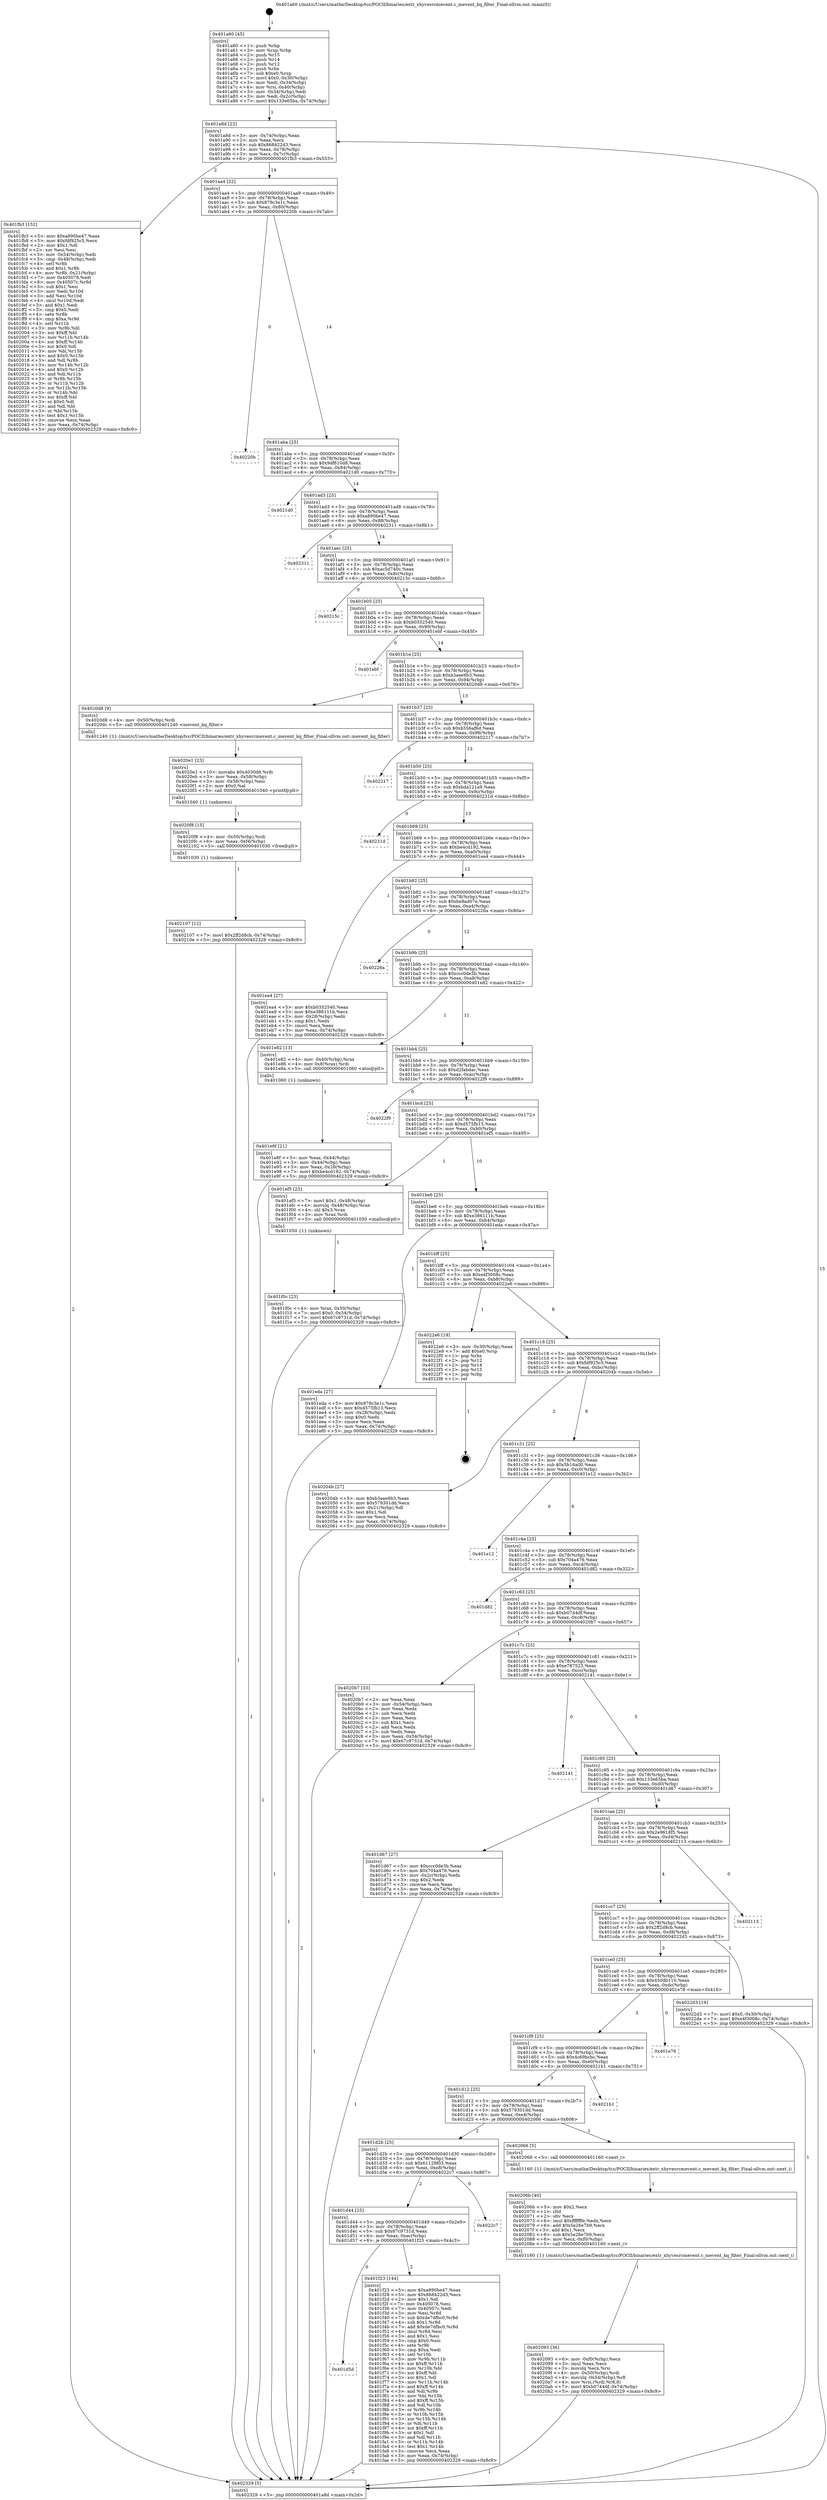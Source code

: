 digraph "0x401a60" {
  label = "0x401a60 (/mnt/c/Users/mathe/Desktop/tcc/POCII/binaries/extr_xhyvesrcmevent.c_mevent_kq_filter_Final-ollvm.out::main(0))"
  labelloc = "t"
  node[shape=record]

  Entry [label="",width=0.3,height=0.3,shape=circle,fillcolor=black,style=filled]
  "0x401a8d" [label="{
     0x401a8d [23]\l
     | [instrs]\l
     &nbsp;&nbsp;0x401a8d \<+3\>: mov -0x74(%rbp),%eax\l
     &nbsp;&nbsp;0x401a90 \<+2\>: mov %eax,%ecx\l
     &nbsp;&nbsp;0x401a92 \<+6\>: sub $0x868422d3,%ecx\l
     &nbsp;&nbsp;0x401a98 \<+3\>: mov %eax,-0x78(%rbp)\l
     &nbsp;&nbsp;0x401a9b \<+3\>: mov %ecx,-0x7c(%rbp)\l
     &nbsp;&nbsp;0x401a9e \<+6\>: je 0000000000401fb3 \<main+0x553\>\l
  }"]
  "0x401fb3" [label="{
     0x401fb3 [152]\l
     | [instrs]\l
     &nbsp;&nbsp;0x401fb3 \<+5\>: mov $0xa890be47,%eax\l
     &nbsp;&nbsp;0x401fb8 \<+5\>: mov $0xfdf925c5,%ecx\l
     &nbsp;&nbsp;0x401fbd \<+2\>: mov $0x1,%dl\l
     &nbsp;&nbsp;0x401fbf \<+2\>: xor %esi,%esi\l
     &nbsp;&nbsp;0x401fc1 \<+3\>: mov -0x54(%rbp),%edi\l
     &nbsp;&nbsp;0x401fc4 \<+3\>: cmp -0x48(%rbp),%edi\l
     &nbsp;&nbsp;0x401fc7 \<+4\>: setl %r8b\l
     &nbsp;&nbsp;0x401fcb \<+4\>: and $0x1,%r8b\l
     &nbsp;&nbsp;0x401fcf \<+4\>: mov %r8b,-0x21(%rbp)\l
     &nbsp;&nbsp;0x401fd3 \<+7\>: mov 0x405078,%edi\l
     &nbsp;&nbsp;0x401fda \<+8\>: mov 0x40507c,%r9d\l
     &nbsp;&nbsp;0x401fe2 \<+3\>: sub $0x1,%esi\l
     &nbsp;&nbsp;0x401fe5 \<+3\>: mov %edi,%r10d\l
     &nbsp;&nbsp;0x401fe8 \<+3\>: add %esi,%r10d\l
     &nbsp;&nbsp;0x401feb \<+4\>: imul %r10d,%edi\l
     &nbsp;&nbsp;0x401fef \<+3\>: and $0x1,%edi\l
     &nbsp;&nbsp;0x401ff2 \<+3\>: cmp $0x0,%edi\l
     &nbsp;&nbsp;0x401ff5 \<+4\>: sete %r8b\l
     &nbsp;&nbsp;0x401ff9 \<+4\>: cmp $0xa,%r9d\l
     &nbsp;&nbsp;0x401ffd \<+4\>: setl %r11b\l
     &nbsp;&nbsp;0x402001 \<+3\>: mov %r8b,%bl\l
     &nbsp;&nbsp;0x402004 \<+3\>: xor $0xff,%bl\l
     &nbsp;&nbsp;0x402007 \<+3\>: mov %r11b,%r14b\l
     &nbsp;&nbsp;0x40200a \<+4\>: xor $0xff,%r14b\l
     &nbsp;&nbsp;0x40200e \<+3\>: xor $0x0,%dl\l
     &nbsp;&nbsp;0x402011 \<+3\>: mov %bl,%r15b\l
     &nbsp;&nbsp;0x402014 \<+4\>: and $0x0,%r15b\l
     &nbsp;&nbsp;0x402018 \<+3\>: and %dl,%r8b\l
     &nbsp;&nbsp;0x40201b \<+3\>: mov %r14b,%r12b\l
     &nbsp;&nbsp;0x40201e \<+4\>: and $0x0,%r12b\l
     &nbsp;&nbsp;0x402022 \<+3\>: and %dl,%r11b\l
     &nbsp;&nbsp;0x402025 \<+3\>: or %r8b,%r15b\l
     &nbsp;&nbsp;0x402028 \<+3\>: or %r11b,%r12b\l
     &nbsp;&nbsp;0x40202b \<+3\>: xor %r12b,%r15b\l
     &nbsp;&nbsp;0x40202e \<+3\>: or %r14b,%bl\l
     &nbsp;&nbsp;0x402031 \<+3\>: xor $0xff,%bl\l
     &nbsp;&nbsp;0x402034 \<+3\>: or $0x0,%dl\l
     &nbsp;&nbsp;0x402037 \<+2\>: and %dl,%bl\l
     &nbsp;&nbsp;0x402039 \<+3\>: or %bl,%r15b\l
     &nbsp;&nbsp;0x40203c \<+4\>: test $0x1,%r15b\l
     &nbsp;&nbsp;0x402040 \<+3\>: cmovne %ecx,%eax\l
     &nbsp;&nbsp;0x402043 \<+3\>: mov %eax,-0x74(%rbp)\l
     &nbsp;&nbsp;0x402046 \<+5\>: jmp 0000000000402329 \<main+0x8c9\>\l
  }"]
  "0x401aa4" [label="{
     0x401aa4 [22]\l
     | [instrs]\l
     &nbsp;&nbsp;0x401aa4 \<+5\>: jmp 0000000000401aa9 \<main+0x49\>\l
     &nbsp;&nbsp;0x401aa9 \<+3\>: mov -0x78(%rbp),%eax\l
     &nbsp;&nbsp;0x401aac \<+5\>: sub $0x879c3e1c,%eax\l
     &nbsp;&nbsp;0x401ab1 \<+3\>: mov %eax,-0x80(%rbp)\l
     &nbsp;&nbsp;0x401ab4 \<+6\>: je 000000000040220b \<main+0x7ab\>\l
  }"]
  Exit [label="",width=0.3,height=0.3,shape=circle,fillcolor=black,style=filled,peripheries=2]
  "0x40220b" [label="{
     0x40220b\l
  }", style=dashed]
  "0x401aba" [label="{
     0x401aba [25]\l
     | [instrs]\l
     &nbsp;&nbsp;0x401aba \<+5\>: jmp 0000000000401abf \<main+0x5f\>\l
     &nbsp;&nbsp;0x401abf \<+3\>: mov -0x78(%rbp),%eax\l
     &nbsp;&nbsp;0x401ac2 \<+5\>: sub $0x9df610d8,%eax\l
     &nbsp;&nbsp;0x401ac7 \<+6\>: mov %eax,-0x84(%rbp)\l
     &nbsp;&nbsp;0x401acd \<+6\>: je 00000000004021d0 \<main+0x770\>\l
  }"]
  "0x402107" [label="{
     0x402107 [12]\l
     | [instrs]\l
     &nbsp;&nbsp;0x402107 \<+7\>: movl $0x2ff2d8cb,-0x74(%rbp)\l
     &nbsp;&nbsp;0x40210e \<+5\>: jmp 0000000000402329 \<main+0x8c9\>\l
  }"]
  "0x4021d0" [label="{
     0x4021d0\l
  }", style=dashed]
  "0x401ad3" [label="{
     0x401ad3 [25]\l
     | [instrs]\l
     &nbsp;&nbsp;0x401ad3 \<+5\>: jmp 0000000000401ad8 \<main+0x78\>\l
     &nbsp;&nbsp;0x401ad8 \<+3\>: mov -0x78(%rbp),%eax\l
     &nbsp;&nbsp;0x401adb \<+5\>: sub $0xa890be47,%eax\l
     &nbsp;&nbsp;0x401ae0 \<+6\>: mov %eax,-0x88(%rbp)\l
     &nbsp;&nbsp;0x401ae6 \<+6\>: je 0000000000402311 \<main+0x8b1\>\l
  }"]
  "0x4020f8" [label="{
     0x4020f8 [15]\l
     | [instrs]\l
     &nbsp;&nbsp;0x4020f8 \<+4\>: mov -0x50(%rbp),%rdi\l
     &nbsp;&nbsp;0x4020fc \<+6\>: mov %eax,-0xf4(%rbp)\l
     &nbsp;&nbsp;0x402102 \<+5\>: call 0000000000401030 \<free@plt\>\l
     | [calls]\l
     &nbsp;&nbsp;0x401030 \{1\} (unknown)\l
  }"]
  "0x402311" [label="{
     0x402311\l
  }", style=dashed]
  "0x401aec" [label="{
     0x401aec [25]\l
     | [instrs]\l
     &nbsp;&nbsp;0x401aec \<+5\>: jmp 0000000000401af1 \<main+0x91\>\l
     &nbsp;&nbsp;0x401af1 \<+3\>: mov -0x78(%rbp),%eax\l
     &nbsp;&nbsp;0x401af4 \<+5\>: sub $0xac5d740c,%eax\l
     &nbsp;&nbsp;0x401af9 \<+6\>: mov %eax,-0x8c(%rbp)\l
     &nbsp;&nbsp;0x401aff \<+6\>: je 000000000040215c \<main+0x6fc\>\l
  }"]
  "0x4020e1" [label="{
     0x4020e1 [23]\l
     | [instrs]\l
     &nbsp;&nbsp;0x4020e1 \<+10\>: movabs $0x4030d6,%rdi\l
     &nbsp;&nbsp;0x4020eb \<+3\>: mov %eax,-0x58(%rbp)\l
     &nbsp;&nbsp;0x4020ee \<+3\>: mov -0x58(%rbp),%esi\l
     &nbsp;&nbsp;0x4020f1 \<+2\>: mov $0x0,%al\l
     &nbsp;&nbsp;0x4020f3 \<+5\>: call 0000000000401040 \<printf@plt\>\l
     | [calls]\l
     &nbsp;&nbsp;0x401040 \{1\} (unknown)\l
  }"]
  "0x40215c" [label="{
     0x40215c\l
  }", style=dashed]
  "0x401b05" [label="{
     0x401b05 [25]\l
     | [instrs]\l
     &nbsp;&nbsp;0x401b05 \<+5\>: jmp 0000000000401b0a \<main+0xaa\>\l
     &nbsp;&nbsp;0x401b0a \<+3\>: mov -0x78(%rbp),%eax\l
     &nbsp;&nbsp;0x401b0d \<+5\>: sub $0xb0352540,%eax\l
     &nbsp;&nbsp;0x401b12 \<+6\>: mov %eax,-0x90(%rbp)\l
     &nbsp;&nbsp;0x401b18 \<+6\>: je 0000000000401ebf \<main+0x45f\>\l
  }"]
  "0x402093" [label="{
     0x402093 [36]\l
     | [instrs]\l
     &nbsp;&nbsp;0x402093 \<+6\>: mov -0xf0(%rbp),%ecx\l
     &nbsp;&nbsp;0x402099 \<+3\>: imul %eax,%ecx\l
     &nbsp;&nbsp;0x40209c \<+3\>: movslq %ecx,%rsi\l
     &nbsp;&nbsp;0x40209f \<+4\>: mov -0x50(%rbp),%rdi\l
     &nbsp;&nbsp;0x4020a3 \<+4\>: movslq -0x54(%rbp),%r8\l
     &nbsp;&nbsp;0x4020a7 \<+4\>: mov %rsi,(%rdi,%r8,8)\l
     &nbsp;&nbsp;0x4020ab \<+7\>: movl $0xb0744df,-0x74(%rbp)\l
     &nbsp;&nbsp;0x4020b2 \<+5\>: jmp 0000000000402329 \<main+0x8c9\>\l
  }"]
  "0x401ebf" [label="{
     0x401ebf\l
  }", style=dashed]
  "0x401b1e" [label="{
     0x401b1e [25]\l
     | [instrs]\l
     &nbsp;&nbsp;0x401b1e \<+5\>: jmp 0000000000401b23 \<main+0xc3\>\l
     &nbsp;&nbsp;0x401b23 \<+3\>: mov -0x78(%rbp),%eax\l
     &nbsp;&nbsp;0x401b26 \<+5\>: sub $0xb3aee9b3,%eax\l
     &nbsp;&nbsp;0x401b2b \<+6\>: mov %eax,-0x94(%rbp)\l
     &nbsp;&nbsp;0x401b31 \<+6\>: je 00000000004020d8 \<main+0x678\>\l
  }"]
  "0x40206b" [label="{
     0x40206b [40]\l
     | [instrs]\l
     &nbsp;&nbsp;0x40206b \<+5\>: mov $0x2,%ecx\l
     &nbsp;&nbsp;0x402070 \<+1\>: cltd\l
     &nbsp;&nbsp;0x402071 \<+2\>: idiv %ecx\l
     &nbsp;&nbsp;0x402073 \<+6\>: imul $0xfffffffe,%edx,%ecx\l
     &nbsp;&nbsp;0x402079 \<+6\>: add $0x5e26e7b9,%ecx\l
     &nbsp;&nbsp;0x40207f \<+3\>: add $0x1,%ecx\l
     &nbsp;&nbsp;0x402082 \<+6\>: sub $0x5e26e7b9,%ecx\l
     &nbsp;&nbsp;0x402088 \<+6\>: mov %ecx,-0xf0(%rbp)\l
     &nbsp;&nbsp;0x40208e \<+5\>: call 0000000000401160 \<next_i\>\l
     | [calls]\l
     &nbsp;&nbsp;0x401160 \{1\} (/mnt/c/Users/mathe/Desktop/tcc/POCII/binaries/extr_xhyvesrcmevent.c_mevent_kq_filter_Final-ollvm.out::next_i)\l
  }"]
  "0x4020d8" [label="{
     0x4020d8 [9]\l
     | [instrs]\l
     &nbsp;&nbsp;0x4020d8 \<+4\>: mov -0x50(%rbp),%rdi\l
     &nbsp;&nbsp;0x4020dc \<+5\>: call 0000000000401240 \<mevent_kq_filter\>\l
     | [calls]\l
     &nbsp;&nbsp;0x401240 \{1\} (/mnt/c/Users/mathe/Desktop/tcc/POCII/binaries/extr_xhyvesrcmevent.c_mevent_kq_filter_Final-ollvm.out::mevent_kq_filter)\l
  }"]
  "0x401b37" [label="{
     0x401b37 [25]\l
     | [instrs]\l
     &nbsp;&nbsp;0x401b37 \<+5\>: jmp 0000000000401b3c \<main+0xdc\>\l
     &nbsp;&nbsp;0x401b3c \<+3\>: mov -0x78(%rbp),%eax\l
     &nbsp;&nbsp;0x401b3f \<+5\>: sub $0xb556af6d,%eax\l
     &nbsp;&nbsp;0x401b44 \<+6\>: mov %eax,-0x98(%rbp)\l
     &nbsp;&nbsp;0x401b4a \<+6\>: je 0000000000402217 \<main+0x7b7\>\l
  }"]
  "0x401d5d" [label="{
     0x401d5d\l
  }", style=dashed]
  "0x402217" [label="{
     0x402217\l
  }", style=dashed]
  "0x401b50" [label="{
     0x401b50 [25]\l
     | [instrs]\l
     &nbsp;&nbsp;0x401b50 \<+5\>: jmp 0000000000401b55 \<main+0xf5\>\l
     &nbsp;&nbsp;0x401b55 \<+3\>: mov -0x78(%rbp),%eax\l
     &nbsp;&nbsp;0x401b58 \<+5\>: sub $0xbda121a9,%eax\l
     &nbsp;&nbsp;0x401b5d \<+6\>: mov %eax,-0x9c(%rbp)\l
     &nbsp;&nbsp;0x401b63 \<+6\>: je 000000000040231d \<main+0x8bd\>\l
  }"]
  "0x401f23" [label="{
     0x401f23 [144]\l
     | [instrs]\l
     &nbsp;&nbsp;0x401f23 \<+5\>: mov $0xa890be47,%eax\l
     &nbsp;&nbsp;0x401f28 \<+5\>: mov $0x868422d3,%ecx\l
     &nbsp;&nbsp;0x401f2d \<+2\>: mov $0x1,%dl\l
     &nbsp;&nbsp;0x401f2f \<+7\>: mov 0x405078,%esi\l
     &nbsp;&nbsp;0x401f36 \<+7\>: mov 0x40507c,%edi\l
     &nbsp;&nbsp;0x401f3d \<+3\>: mov %esi,%r8d\l
     &nbsp;&nbsp;0x401f40 \<+7\>: sub $0xde7dfbc0,%r8d\l
     &nbsp;&nbsp;0x401f47 \<+4\>: sub $0x1,%r8d\l
     &nbsp;&nbsp;0x401f4b \<+7\>: add $0xde7dfbc0,%r8d\l
     &nbsp;&nbsp;0x401f52 \<+4\>: imul %r8d,%esi\l
     &nbsp;&nbsp;0x401f56 \<+3\>: and $0x1,%esi\l
     &nbsp;&nbsp;0x401f59 \<+3\>: cmp $0x0,%esi\l
     &nbsp;&nbsp;0x401f5c \<+4\>: sete %r9b\l
     &nbsp;&nbsp;0x401f60 \<+3\>: cmp $0xa,%edi\l
     &nbsp;&nbsp;0x401f63 \<+4\>: setl %r10b\l
     &nbsp;&nbsp;0x401f67 \<+3\>: mov %r9b,%r11b\l
     &nbsp;&nbsp;0x401f6a \<+4\>: xor $0xff,%r11b\l
     &nbsp;&nbsp;0x401f6e \<+3\>: mov %r10b,%bl\l
     &nbsp;&nbsp;0x401f71 \<+3\>: xor $0xff,%bl\l
     &nbsp;&nbsp;0x401f74 \<+3\>: xor $0x1,%dl\l
     &nbsp;&nbsp;0x401f77 \<+3\>: mov %r11b,%r14b\l
     &nbsp;&nbsp;0x401f7a \<+4\>: and $0xff,%r14b\l
     &nbsp;&nbsp;0x401f7e \<+3\>: and %dl,%r9b\l
     &nbsp;&nbsp;0x401f81 \<+3\>: mov %bl,%r15b\l
     &nbsp;&nbsp;0x401f84 \<+4\>: and $0xff,%r15b\l
     &nbsp;&nbsp;0x401f88 \<+3\>: and %dl,%r10b\l
     &nbsp;&nbsp;0x401f8b \<+3\>: or %r9b,%r14b\l
     &nbsp;&nbsp;0x401f8e \<+3\>: or %r10b,%r15b\l
     &nbsp;&nbsp;0x401f91 \<+3\>: xor %r15b,%r14b\l
     &nbsp;&nbsp;0x401f94 \<+3\>: or %bl,%r11b\l
     &nbsp;&nbsp;0x401f97 \<+4\>: xor $0xff,%r11b\l
     &nbsp;&nbsp;0x401f9b \<+3\>: or $0x1,%dl\l
     &nbsp;&nbsp;0x401f9e \<+3\>: and %dl,%r11b\l
     &nbsp;&nbsp;0x401fa1 \<+3\>: or %r11b,%r14b\l
     &nbsp;&nbsp;0x401fa4 \<+4\>: test $0x1,%r14b\l
     &nbsp;&nbsp;0x401fa8 \<+3\>: cmovne %ecx,%eax\l
     &nbsp;&nbsp;0x401fab \<+3\>: mov %eax,-0x74(%rbp)\l
     &nbsp;&nbsp;0x401fae \<+5\>: jmp 0000000000402329 \<main+0x8c9\>\l
  }"]
  "0x40231d" [label="{
     0x40231d\l
  }", style=dashed]
  "0x401b69" [label="{
     0x401b69 [25]\l
     | [instrs]\l
     &nbsp;&nbsp;0x401b69 \<+5\>: jmp 0000000000401b6e \<main+0x10e\>\l
     &nbsp;&nbsp;0x401b6e \<+3\>: mov -0x78(%rbp),%eax\l
     &nbsp;&nbsp;0x401b71 \<+5\>: sub $0xbe4cd192,%eax\l
     &nbsp;&nbsp;0x401b76 \<+6\>: mov %eax,-0xa0(%rbp)\l
     &nbsp;&nbsp;0x401b7c \<+6\>: je 0000000000401ea4 \<main+0x444\>\l
  }"]
  "0x401d44" [label="{
     0x401d44 [25]\l
     | [instrs]\l
     &nbsp;&nbsp;0x401d44 \<+5\>: jmp 0000000000401d49 \<main+0x2e9\>\l
     &nbsp;&nbsp;0x401d49 \<+3\>: mov -0x78(%rbp),%eax\l
     &nbsp;&nbsp;0x401d4c \<+5\>: sub $0x67c9731d,%eax\l
     &nbsp;&nbsp;0x401d51 \<+6\>: mov %eax,-0xec(%rbp)\l
     &nbsp;&nbsp;0x401d57 \<+6\>: je 0000000000401f23 \<main+0x4c3\>\l
  }"]
  "0x401ea4" [label="{
     0x401ea4 [27]\l
     | [instrs]\l
     &nbsp;&nbsp;0x401ea4 \<+5\>: mov $0xb0352540,%eax\l
     &nbsp;&nbsp;0x401ea9 \<+5\>: mov $0xe386111b,%ecx\l
     &nbsp;&nbsp;0x401eae \<+3\>: mov -0x28(%rbp),%edx\l
     &nbsp;&nbsp;0x401eb1 \<+3\>: cmp $0x1,%edx\l
     &nbsp;&nbsp;0x401eb4 \<+3\>: cmovl %ecx,%eax\l
     &nbsp;&nbsp;0x401eb7 \<+3\>: mov %eax,-0x74(%rbp)\l
     &nbsp;&nbsp;0x401eba \<+5\>: jmp 0000000000402329 \<main+0x8c9\>\l
  }"]
  "0x401b82" [label="{
     0x401b82 [25]\l
     | [instrs]\l
     &nbsp;&nbsp;0x401b82 \<+5\>: jmp 0000000000401b87 \<main+0x127\>\l
     &nbsp;&nbsp;0x401b87 \<+3\>: mov -0x78(%rbp),%eax\l
     &nbsp;&nbsp;0x401b8a \<+5\>: sub $0xbe9ad07e,%eax\l
     &nbsp;&nbsp;0x401b8f \<+6\>: mov %eax,-0xa4(%rbp)\l
     &nbsp;&nbsp;0x401b95 \<+6\>: je 000000000040226a \<main+0x80a\>\l
  }"]
  "0x4022c7" [label="{
     0x4022c7\l
  }", style=dashed]
  "0x40226a" [label="{
     0x40226a\l
  }", style=dashed]
  "0x401b9b" [label="{
     0x401b9b [25]\l
     | [instrs]\l
     &nbsp;&nbsp;0x401b9b \<+5\>: jmp 0000000000401ba0 \<main+0x140\>\l
     &nbsp;&nbsp;0x401ba0 \<+3\>: mov -0x78(%rbp),%eax\l
     &nbsp;&nbsp;0x401ba3 \<+5\>: sub $0xccc0de3b,%eax\l
     &nbsp;&nbsp;0x401ba8 \<+6\>: mov %eax,-0xa8(%rbp)\l
     &nbsp;&nbsp;0x401bae \<+6\>: je 0000000000401e82 \<main+0x422\>\l
  }"]
  "0x401d2b" [label="{
     0x401d2b [25]\l
     | [instrs]\l
     &nbsp;&nbsp;0x401d2b \<+5\>: jmp 0000000000401d30 \<main+0x2d0\>\l
     &nbsp;&nbsp;0x401d30 \<+3\>: mov -0x78(%rbp),%eax\l
     &nbsp;&nbsp;0x401d33 \<+5\>: sub $0x61129f03,%eax\l
     &nbsp;&nbsp;0x401d38 \<+6\>: mov %eax,-0xe8(%rbp)\l
     &nbsp;&nbsp;0x401d3e \<+6\>: je 00000000004022c7 \<main+0x867\>\l
  }"]
  "0x401e82" [label="{
     0x401e82 [13]\l
     | [instrs]\l
     &nbsp;&nbsp;0x401e82 \<+4\>: mov -0x40(%rbp),%rax\l
     &nbsp;&nbsp;0x401e86 \<+4\>: mov 0x8(%rax),%rdi\l
     &nbsp;&nbsp;0x401e8a \<+5\>: call 0000000000401060 \<atoi@plt\>\l
     | [calls]\l
     &nbsp;&nbsp;0x401060 \{1\} (unknown)\l
  }"]
  "0x401bb4" [label="{
     0x401bb4 [25]\l
     | [instrs]\l
     &nbsp;&nbsp;0x401bb4 \<+5\>: jmp 0000000000401bb9 \<main+0x159\>\l
     &nbsp;&nbsp;0x401bb9 \<+3\>: mov -0x78(%rbp),%eax\l
     &nbsp;&nbsp;0x401bbc \<+5\>: sub $0xd2fabdac,%eax\l
     &nbsp;&nbsp;0x401bc1 \<+6\>: mov %eax,-0xac(%rbp)\l
     &nbsp;&nbsp;0x401bc7 \<+6\>: je 00000000004022f9 \<main+0x899\>\l
  }"]
  "0x402066" [label="{
     0x402066 [5]\l
     | [instrs]\l
     &nbsp;&nbsp;0x402066 \<+5\>: call 0000000000401160 \<next_i\>\l
     | [calls]\l
     &nbsp;&nbsp;0x401160 \{1\} (/mnt/c/Users/mathe/Desktop/tcc/POCII/binaries/extr_xhyvesrcmevent.c_mevent_kq_filter_Final-ollvm.out::next_i)\l
  }"]
  "0x4022f9" [label="{
     0x4022f9\l
  }", style=dashed]
  "0x401bcd" [label="{
     0x401bcd [25]\l
     | [instrs]\l
     &nbsp;&nbsp;0x401bcd \<+5\>: jmp 0000000000401bd2 \<main+0x172\>\l
     &nbsp;&nbsp;0x401bd2 \<+3\>: mov -0x78(%rbp),%eax\l
     &nbsp;&nbsp;0x401bd5 \<+5\>: sub $0xd575fb13,%eax\l
     &nbsp;&nbsp;0x401bda \<+6\>: mov %eax,-0xb0(%rbp)\l
     &nbsp;&nbsp;0x401be0 \<+6\>: je 0000000000401ef5 \<main+0x495\>\l
  }"]
  "0x401d12" [label="{
     0x401d12 [25]\l
     | [instrs]\l
     &nbsp;&nbsp;0x401d12 \<+5\>: jmp 0000000000401d17 \<main+0x2b7\>\l
     &nbsp;&nbsp;0x401d17 \<+3\>: mov -0x78(%rbp),%eax\l
     &nbsp;&nbsp;0x401d1a \<+5\>: sub $0x579301dd,%eax\l
     &nbsp;&nbsp;0x401d1f \<+6\>: mov %eax,-0xe4(%rbp)\l
     &nbsp;&nbsp;0x401d25 \<+6\>: je 0000000000402066 \<main+0x606\>\l
  }"]
  "0x401ef5" [label="{
     0x401ef5 [23]\l
     | [instrs]\l
     &nbsp;&nbsp;0x401ef5 \<+7\>: movl $0x1,-0x48(%rbp)\l
     &nbsp;&nbsp;0x401efc \<+4\>: movslq -0x48(%rbp),%rax\l
     &nbsp;&nbsp;0x401f00 \<+4\>: shl $0x3,%rax\l
     &nbsp;&nbsp;0x401f04 \<+3\>: mov %rax,%rdi\l
     &nbsp;&nbsp;0x401f07 \<+5\>: call 0000000000401050 \<malloc@plt\>\l
     | [calls]\l
     &nbsp;&nbsp;0x401050 \{1\} (unknown)\l
  }"]
  "0x401be6" [label="{
     0x401be6 [25]\l
     | [instrs]\l
     &nbsp;&nbsp;0x401be6 \<+5\>: jmp 0000000000401beb \<main+0x18b\>\l
     &nbsp;&nbsp;0x401beb \<+3\>: mov -0x78(%rbp),%eax\l
     &nbsp;&nbsp;0x401bee \<+5\>: sub $0xe386111b,%eax\l
     &nbsp;&nbsp;0x401bf3 \<+6\>: mov %eax,-0xb4(%rbp)\l
     &nbsp;&nbsp;0x401bf9 \<+6\>: je 0000000000401eda \<main+0x47a\>\l
  }"]
  "0x4021b1" [label="{
     0x4021b1\l
  }", style=dashed]
  "0x401eda" [label="{
     0x401eda [27]\l
     | [instrs]\l
     &nbsp;&nbsp;0x401eda \<+5\>: mov $0x879c3e1c,%eax\l
     &nbsp;&nbsp;0x401edf \<+5\>: mov $0xd575fb13,%ecx\l
     &nbsp;&nbsp;0x401ee4 \<+3\>: mov -0x28(%rbp),%edx\l
     &nbsp;&nbsp;0x401ee7 \<+3\>: cmp $0x0,%edx\l
     &nbsp;&nbsp;0x401eea \<+3\>: cmove %ecx,%eax\l
     &nbsp;&nbsp;0x401eed \<+3\>: mov %eax,-0x74(%rbp)\l
     &nbsp;&nbsp;0x401ef0 \<+5\>: jmp 0000000000402329 \<main+0x8c9\>\l
  }"]
  "0x401bff" [label="{
     0x401bff [25]\l
     | [instrs]\l
     &nbsp;&nbsp;0x401bff \<+5\>: jmp 0000000000401c04 \<main+0x1a4\>\l
     &nbsp;&nbsp;0x401c04 \<+3\>: mov -0x78(%rbp),%eax\l
     &nbsp;&nbsp;0x401c07 \<+5\>: sub $0xe4f3008c,%eax\l
     &nbsp;&nbsp;0x401c0c \<+6\>: mov %eax,-0xb8(%rbp)\l
     &nbsp;&nbsp;0x401c12 \<+6\>: je 00000000004022e6 \<main+0x886\>\l
  }"]
  "0x401cf9" [label="{
     0x401cf9 [25]\l
     | [instrs]\l
     &nbsp;&nbsp;0x401cf9 \<+5\>: jmp 0000000000401cfe \<main+0x29e\>\l
     &nbsp;&nbsp;0x401cfe \<+3\>: mov -0x78(%rbp),%eax\l
     &nbsp;&nbsp;0x401d01 \<+5\>: sub $0x4c69bcbc,%eax\l
     &nbsp;&nbsp;0x401d06 \<+6\>: mov %eax,-0xe0(%rbp)\l
     &nbsp;&nbsp;0x401d0c \<+6\>: je 00000000004021b1 \<main+0x751\>\l
  }"]
  "0x4022e6" [label="{
     0x4022e6 [19]\l
     | [instrs]\l
     &nbsp;&nbsp;0x4022e6 \<+3\>: mov -0x30(%rbp),%eax\l
     &nbsp;&nbsp;0x4022e9 \<+7\>: add $0xe0,%rsp\l
     &nbsp;&nbsp;0x4022f0 \<+1\>: pop %rbx\l
     &nbsp;&nbsp;0x4022f1 \<+2\>: pop %r12\l
     &nbsp;&nbsp;0x4022f3 \<+2\>: pop %r14\l
     &nbsp;&nbsp;0x4022f5 \<+2\>: pop %r15\l
     &nbsp;&nbsp;0x4022f7 \<+1\>: pop %rbp\l
     &nbsp;&nbsp;0x4022f8 \<+1\>: ret\l
  }"]
  "0x401c18" [label="{
     0x401c18 [25]\l
     | [instrs]\l
     &nbsp;&nbsp;0x401c18 \<+5\>: jmp 0000000000401c1d \<main+0x1bd\>\l
     &nbsp;&nbsp;0x401c1d \<+3\>: mov -0x78(%rbp),%eax\l
     &nbsp;&nbsp;0x401c20 \<+5\>: sub $0xfdf925c5,%eax\l
     &nbsp;&nbsp;0x401c25 \<+6\>: mov %eax,-0xbc(%rbp)\l
     &nbsp;&nbsp;0x401c2b \<+6\>: je 000000000040204b \<main+0x5eb\>\l
  }"]
  "0x401e76" [label="{
     0x401e76\l
  }", style=dashed]
  "0x40204b" [label="{
     0x40204b [27]\l
     | [instrs]\l
     &nbsp;&nbsp;0x40204b \<+5\>: mov $0xb3aee9b3,%eax\l
     &nbsp;&nbsp;0x402050 \<+5\>: mov $0x579301dd,%ecx\l
     &nbsp;&nbsp;0x402055 \<+3\>: mov -0x21(%rbp),%dl\l
     &nbsp;&nbsp;0x402058 \<+3\>: test $0x1,%dl\l
     &nbsp;&nbsp;0x40205b \<+3\>: cmovne %ecx,%eax\l
     &nbsp;&nbsp;0x40205e \<+3\>: mov %eax,-0x74(%rbp)\l
     &nbsp;&nbsp;0x402061 \<+5\>: jmp 0000000000402329 \<main+0x8c9\>\l
  }"]
  "0x401c31" [label="{
     0x401c31 [25]\l
     | [instrs]\l
     &nbsp;&nbsp;0x401c31 \<+5\>: jmp 0000000000401c36 \<main+0x1d6\>\l
     &nbsp;&nbsp;0x401c36 \<+3\>: mov -0x78(%rbp),%eax\l
     &nbsp;&nbsp;0x401c39 \<+5\>: sub $0x5b16a00,%eax\l
     &nbsp;&nbsp;0x401c3e \<+6\>: mov %eax,-0xc0(%rbp)\l
     &nbsp;&nbsp;0x401c44 \<+6\>: je 0000000000401e12 \<main+0x3b2\>\l
  }"]
  "0x401ce0" [label="{
     0x401ce0 [25]\l
     | [instrs]\l
     &nbsp;&nbsp;0x401ce0 \<+5\>: jmp 0000000000401ce5 \<main+0x285\>\l
     &nbsp;&nbsp;0x401ce5 \<+3\>: mov -0x78(%rbp),%eax\l
     &nbsp;&nbsp;0x401ce8 \<+5\>: sub $0x450db110,%eax\l
     &nbsp;&nbsp;0x401ced \<+6\>: mov %eax,-0xdc(%rbp)\l
     &nbsp;&nbsp;0x401cf3 \<+6\>: je 0000000000401e76 \<main+0x416\>\l
  }"]
  "0x401e12" [label="{
     0x401e12\l
  }", style=dashed]
  "0x401c4a" [label="{
     0x401c4a [25]\l
     | [instrs]\l
     &nbsp;&nbsp;0x401c4a \<+5\>: jmp 0000000000401c4f \<main+0x1ef\>\l
     &nbsp;&nbsp;0x401c4f \<+3\>: mov -0x78(%rbp),%eax\l
     &nbsp;&nbsp;0x401c52 \<+5\>: sub $0x704a476,%eax\l
     &nbsp;&nbsp;0x401c57 \<+6\>: mov %eax,-0xc4(%rbp)\l
     &nbsp;&nbsp;0x401c5d \<+6\>: je 0000000000401d82 \<main+0x322\>\l
  }"]
  "0x4022d3" [label="{
     0x4022d3 [19]\l
     | [instrs]\l
     &nbsp;&nbsp;0x4022d3 \<+7\>: movl $0x0,-0x30(%rbp)\l
     &nbsp;&nbsp;0x4022da \<+7\>: movl $0xe4f3008c,-0x74(%rbp)\l
     &nbsp;&nbsp;0x4022e1 \<+5\>: jmp 0000000000402329 \<main+0x8c9\>\l
  }"]
  "0x401d82" [label="{
     0x401d82\l
  }", style=dashed]
  "0x401c63" [label="{
     0x401c63 [25]\l
     | [instrs]\l
     &nbsp;&nbsp;0x401c63 \<+5\>: jmp 0000000000401c68 \<main+0x208\>\l
     &nbsp;&nbsp;0x401c68 \<+3\>: mov -0x78(%rbp),%eax\l
     &nbsp;&nbsp;0x401c6b \<+5\>: sub $0xb0744df,%eax\l
     &nbsp;&nbsp;0x401c70 \<+6\>: mov %eax,-0xc8(%rbp)\l
     &nbsp;&nbsp;0x401c76 \<+6\>: je 00000000004020b7 \<main+0x657\>\l
  }"]
  "0x401cc7" [label="{
     0x401cc7 [25]\l
     | [instrs]\l
     &nbsp;&nbsp;0x401cc7 \<+5\>: jmp 0000000000401ccc \<main+0x26c\>\l
     &nbsp;&nbsp;0x401ccc \<+3\>: mov -0x78(%rbp),%eax\l
     &nbsp;&nbsp;0x401ccf \<+5\>: sub $0x2ff2d8cb,%eax\l
     &nbsp;&nbsp;0x401cd4 \<+6\>: mov %eax,-0xd8(%rbp)\l
     &nbsp;&nbsp;0x401cda \<+6\>: je 00000000004022d3 \<main+0x873\>\l
  }"]
  "0x4020b7" [label="{
     0x4020b7 [33]\l
     | [instrs]\l
     &nbsp;&nbsp;0x4020b7 \<+2\>: xor %eax,%eax\l
     &nbsp;&nbsp;0x4020b9 \<+3\>: mov -0x54(%rbp),%ecx\l
     &nbsp;&nbsp;0x4020bc \<+2\>: mov %eax,%edx\l
     &nbsp;&nbsp;0x4020be \<+2\>: sub %ecx,%edx\l
     &nbsp;&nbsp;0x4020c0 \<+2\>: mov %eax,%ecx\l
     &nbsp;&nbsp;0x4020c2 \<+3\>: sub $0x1,%ecx\l
     &nbsp;&nbsp;0x4020c5 \<+2\>: add %ecx,%edx\l
     &nbsp;&nbsp;0x4020c7 \<+2\>: sub %edx,%eax\l
     &nbsp;&nbsp;0x4020c9 \<+3\>: mov %eax,-0x54(%rbp)\l
     &nbsp;&nbsp;0x4020cc \<+7\>: movl $0x67c9731d,-0x74(%rbp)\l
     &nbsp;&nbsp;0x4020d3 \<+5\>: jmp 0000000000402329 \<main+0x8c9\>\l
  }"]
  "0x401c7c" [label="{
     0x401c7c [25]\l
     | [instrs]\l
     &nbsp;&nbsp;0x401c7c \<+5\>: jmp 0000000000401c81 \<main+0x221\>\l
     &nbsp;&nbsp;0x401c81 \<+3\>: mov -0x78(%rbp),%eax\l
     &nbsp;&nbsp;0x401c84 \<+5\>: sub $0xe787523,%eax\l
     &nbsp;&nbsp;0x401c89 \<+6\>: mov %eax,-0xcc(%rbp)\l
     &nbsp;&nbsp;0x401c8f \<+6\>: je 0000000000402141 \<main+0x6e1\>\l
  }"]
  "0x402113" [label="{
     0x402113\l
  }", style=dashed]
  "0x402141" [label="{
     0x402141\l
  }", style=dashed]
  "0x401c95" [label="{
     0x401c95 [25]\l
     | [instrs]\l
     &nbsp;&nbsp;0x401c95 \<+5\>: jmp 0000000000401c9a \<main+0x23a\>\l
     &nbsp;&nbsp;0x401c9a \<+3\>: mov -0x78(%rbp),%eax\l
     &nbsp;&nbsp;0x401c9d \<+5\>: sub $0x133e65ba,%eax\l
     &nbsp;&nbsp;0x401ca2 \<+6\>: mov %eax,-0xd0(%rbp)\l
     &nbsp;&nbsp;0x401ca8 \<+6\>: je 0000000000401d67 \<main+0x307\>\l
  }"]
  "0x401f0c" [label="{
     0x401f0c [23]\l
     | [instrs]\l
     &nbsp;&nbsp;0x401f0c \<+4\>: mov %rax,-0x50(%rbp)\l
     &nbsp;&nbsp;0x401f10 \<+7\>: movl $0x0,-0x54(%rbp)\l
     &nbsp;&nbsp;0x401f17 \<+7\>: movl $0x67c9731d,-0x74(%rbp)\l
     &nbsp;&nbsp;0x401f1e \<+5\>: jmp 0000000000402329 \<main+0x8c9\>\l
  }"]
  "0x401d67" [label="{
     0x401d67 [27]\l
     | [instrs]\l
     &nbsp;&nbsp;0x401d67 \<+5\>: mov $0xccc0de3b,%eax\l
     &nbsp;&nbsp;0x401d6c \<+5\>: mov $0x704a476,%ecx\l
     &nbsp;&nbsp;0x401d71 \<+3\>: mov -0x2c(%rbp),%edx\l
     &nbsp;&nbsp;0x401d74 \<+3\>: cmp $0x2,%edx\l
     &nbsp;&nbsp;0x401d77 \<+3\>: cmovne %ecx,%eax\l
     &nbsp;&nbsp;0x401d7a \<+3\>: mov %eax,-0x74(%rbp)\l
     &nbsp;&nbsp;0x401d7d \<+5\>: jmp 0000000000402329 \<main+0x8c9\>\l
  }"]
  "0x401cae" [label="{
     0x401cae [25]\l
     | [instrs]\l
     &nbsp;&nbsp;0x401cae \<+5\>: jmp 0000000000401cb3 \<main+0x253\>\l
     &nbsp;&nbsp;0x401cb3 \<+3\>: mov -0x78(%rbp),%eax\l
     &nbsp;&nbsp;0x401cb6 \<+5\>: sub $0x2e9618f5,%eax\l
     &nbsp;&nbsp;0x401cbb \<+6\>: mov %eax,-0xd4(%rbp)\l
     &nbsp;&nbsp;0x401cc1 \<+6\>: je 0000000000402113 \<main+0x6b3\>\l
  }"]
  "0x402329" [label="{
     0x402329 [5]\l
     | [instrs]\l
     &nbsp;&nbsp;0x402329 \<+5\>: jmp 0000000000401a8d \<main+0x2d\>\l
  }"]
  "0x401a60" [label="{
     0x401a60 [45]\l
     | [instrs]\l
     &nbsp;&nbsp;0x401a60 \<+1\>: push %rbp\l
     &nbsp;&nbsp;0x401a61 \<+3\>: mov %rsp,%rbp\l
     &nbsp;&nbsp;0x401a64 \<+2\>: push %r15\l
     &nbsp;&nbsp;0x401a66 \<+2\>: push %r14\l
     &nbsp;&nbsp;0x401a68 \<+2\>: push %r12\l
     &nbsp;&nbsp;0x401a6a \<+1\>: push %rbx\l
     &nbsp;&nbsp;0x401a6b \<+7\>: sub $0xe0,%rsp\l
     &nbsp;&nbsp;0x401a72 \<+7\>: movl $0x0,-0x30(%rbp)\l
     &nbsp;&nbsp;0x401a79 \<+3\>: mov %edi,-0x34(%rbp)\l
     &nbsp;&nbsp;0x401a7c \<+4\>: mov %rsi,-0x40(%rbp)\l
     &nbsp;&nbsp;0x401a80 \<+3\>: mov -0x34(%rbp),%edi\l
     &nbsp;&nbsp;0x401a83 \<+3\>: mov %edi,-0x2c(%rbp)\l
     &nbsp;&nbsp;0x401a86 \<+7\>: movl $0x133e65ba,-0x74(%rbp)\l
  }"]
  "0x401e8f" [label="{
     0x401e8f [21]\l
     | [instrs]\l
     &nbsp;&nbsp;0x401e8f \<+3\>: mov %eax,-0x44(%rbp)\l
     &nbsp;&nbsp;0x401e92 \<+3\>: mov -0x44(%rbp),%eax\l
     &nbsp;&nbsp;0x401e95 \<+3\>: mov %eax,-0x28(%rbp)\l
     &nbsp;&nbsp;0x401e98 \<+7\>: movl $0xbe4cd192,-0x74(%rbp)\l
     &nbsp;&nbsp;0x401e9f \<+5\>: jmp 0000000000402329 \<main+0x8c9\>\l
  }"]
  Entry -> "0x401a60" [label=" 1"]
  "0x401a8d" -> "0x401fb3" [label=" 2"]
  "0x401a8d" -> "0x401aa4" [label=" 14"]
  "0x4022e6" -> Exit [label=" 1"]
  "0x401aa4" -> "0x40220b" [label=" 0"]
  "0x401aa4" -> "0x401aba" [label=" 14"]
  "0x4022d3" -> "0x402329" [label=" 1"]
  "0x401aba" -> "0x4021d0" [label=" 0"]
  "0x401aba" -> "0x401ad3" [label=" 14"]
  "0x402107" -> "0x402329" [label=" 1"]
  "0x401ad3" -> "0x402311" [label=" 0"]
  "0x401ad3" -> "0x401aec" [label=" 14"]
  "0x4020f8" -> "0x402107" [label=" 1"]
  "0x401aec" -> "0x40215c" [label=" 0"]
  "0x401aec" -> "0x401b05" [label=" 14"]
  "0x4020e1" -> "0x4020f8" [label=" 1"]
  "0x401b05" -> "0x401ebf" [label=" 0"]
  "0x401b05" -> "0x401b1e" [label=" 14"]
  "0x4020d8" -> "0x4020e1" [label=" 1"]
  "0x401b1e" -> "0x4020d8" [label=" 1"]
  "0x401b1e" -> "0x401b37" [label=" 13"]
  "0x4020b7" -> "0x402329" [label=" 1"]
  "0x401b37" -> "0x402217" [label=" 0"]
  "0x401b37" -> "0x401b50" [label=" 13"]
  "0x402093" -> "0x402329" [label=" 1"]
  "0x401b50" -> "0x40231d" [label=" 0"]
  "0x401b50" -> "0x401b69" [label=" 13"]
  "0x40206b" -> "0x402093" [label=" 1"]
  "0x401b69" -> "0x401ea4" [label=" 1"]
  "0x401b69" -> "0x401b82" [label=" 12"]
  "0x40204b" -> "0x402329" [label=" 2"]
  "0x401b82" -> "0x40226a" [label=" 0"]
  "0x401b82" -> "0x401b9b" [label=" 12"]
  "0x401fb3" -> "0x402329" [label=" 2"]
  "0x401b9b" -> "0x401e82" [label=" 1"]
  "0x401b9b" -> "0x401bb4" [label=" 11"]
  "0x401d44" -> "0x401d5d" [label=" 0"]
  "0x401bb4" -> "0x4022f9" [label=" 0"]
  "0x401bb4" -> "0x401bcd" [label=" 11"]
  "0x401d44" -> "0x401f23" [label=" 2"]
  "0x401bcd" -> "0x401ef5" [label=" 1"]
  "0x401bcd" -> "0x401be6" [label=" 10"]
  "0x401d2b" -> "0x401d44" [label=" 2"]
  "0x401be6" -> "0x401eda" [label=" 1"]
  "0x401be6" -> "0x401bff" [label=" 9"]
  "0x401d2b" -> "0x4022c7" [label=" 0"]
  "0x401bff" -> "0x4022e6" [label=" 1"]
  "0x401bff" -> "0x401c18" [label=" 8"]
  "0x401d12" -> "0x401d2b" [label=" 2"]
  "0x401c18" -> "0x40204b" [label=" 2"]
  "0x401c18" -> "0x401c31" [label=" 6"]
  "0x401d12" -> "0x402066" [label=" 1"]
  "0x401c31" -> "0x401e12" [label=" 0"]
  "0x401c31" -> "0x401c4a" [label=" 6"]
  "0x401cf9" -> "0x401d12" [label=" 3"]
  "0x401c4a" -> "0x401d82" [label=" 0"]
  "0x401c4a" -> "0x401c63" [label=" 6"]
  "0x401cf9" -> "0x4021b1" [label=" 0"]
  "0x401c63" -> "0x4020b7" [label=" 1"]
  "0x401c63" -> "0x401c7c" [label=" 5"]
  "0x401ce0" -> "0x401cf9" [label=" 3"]
  "0x401c7c" -> "0x402141" [label=" 0"]
  "0x401c7c" -> "0x401c95" [label=" 5"]
  "0x401ce0" -> "0x401e76" [label=" 0"]
  "0x401c95" -> "0x401d67" [label=" 1"]
  "0x401c95" -> "0x401cae" [label=" 4"]
  "0x401d67" -> "0x402329" [label=" 1"]
  "0x401a60" -> "0x401a8d" [label=" 1"]
  "0x402329" -> "0x401a8d" [label=" 15"]
  "0x401e82" -> "0x401e8f" [label=" 1"]
  "0x401e8f" -> "0x402329" [label=" 1"]
  "0x401ea4" -> "0x402329" [label=" 1"]
  "0x401eda" -> "0x402329" [label=" 1"]
  "0x401ef5" -> "0x401f0c" [label=" 1"]
  "0x401f0c" -> "0x402329" [label=" 1"]
  "0x402066" -> "0x40206b" [label=" 1"]
  "0x401cae" -> "0x402113" [label=" 0"]
  "0x401cae" -> "0x401cc7" [label=" 4"]
  "0x401f23" -> "0x402329" [label=" 2"]
  "0x401cc7" -> "0x4022d3" [label=" 1"]
  "0x401cc7" -> "0x401ce0" [label=" 3"]
}
